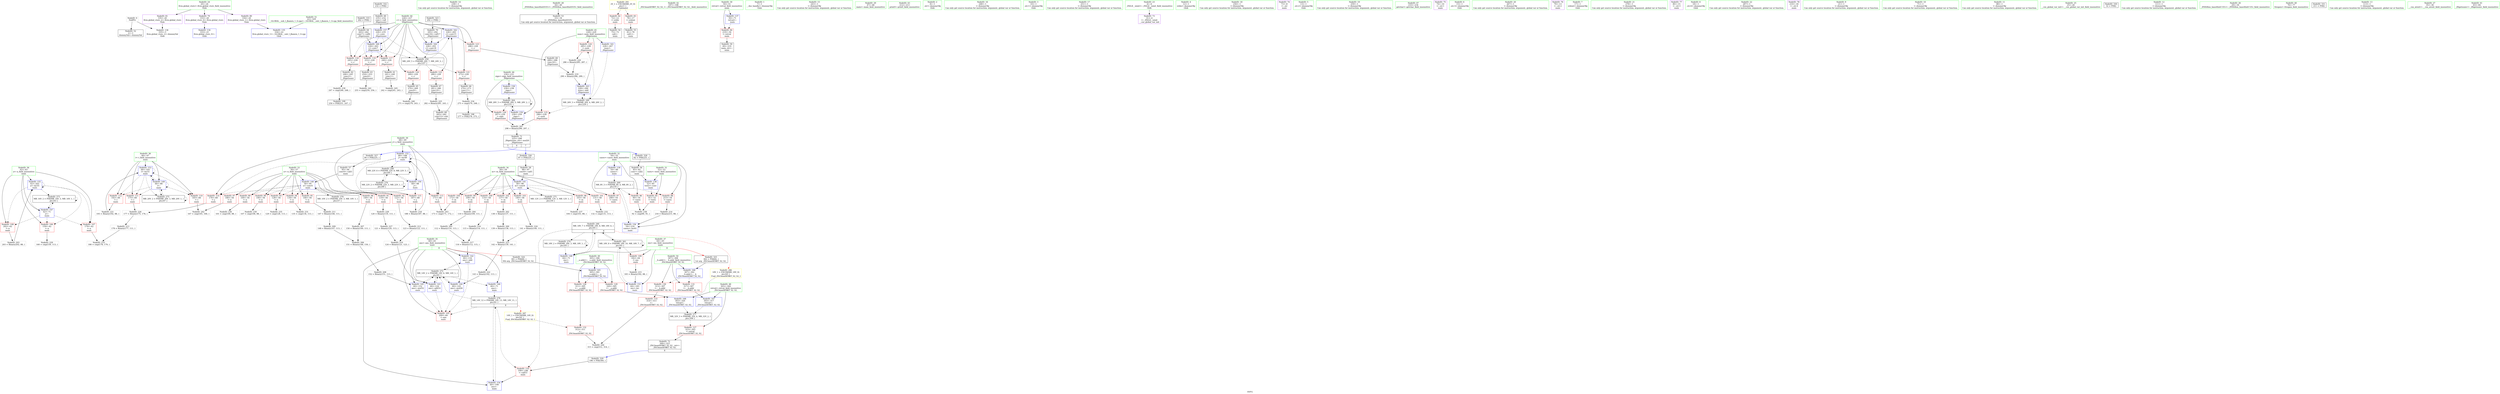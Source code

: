 digraph "SVFG" {
	label="SVFG";

	Node0x55d5ae80e6c0 [shape=record,color=grey,label="{NodeID: 0\nNullPtr}"];
	Node0x55d5ae80e6c0 -> Node0x55d5ae834500[style=solid];
	Node0x55d5ae80e6c0 -> Node0x55d5ae839a90[style=solid];
	Node0x55d5ae833a50 [shape=record,color=red,label="{NodeID: 97\n166\<--56\n\<--n\nmain\n}"];
	Node0x55d5ae833a50 -> Node0x55d5ae8429e0[style=solid];
	Node0x55d5ae8311e0 [shape=record,color=green,label="{NodeID: 14\n238\<--1\n\<--dummyObj\nCan only get source location for instruction, argument, global var or function.}"];
	Node0x55d5ae855f40 [shape=record,color=black,label="{NodeID: 277\nMR_32V_3 = PHI(MR_32V_4, MR_32V_2, )\npts\{304 \}\n}"];
	Node0x55d5ae855f40 -> Node0x55d5ae839310[style=dashed];
	Node0x55d5ae833590 [shape=record,color=red,label="{NodeID: 111\n175\<--66\n\<--i\nmain\n}"];
	Node0x55d5ae833590 -> Node0x55d5ae8411e0[style=solid];
	Node0x55d5ae831fe0 [shape=record,color=green,label="{NodeID: 28\n34\<--40\n_ZNSt8ios_base4InitD1Ev\<--_ZNSt8ios_base4InitD1Ev_field_insensitive\n}"];
	Node0x55d5ae831fe0 -> Node0x55d5ae834600[style=solid];
	Node0x55d5ae858eb0 [shape=record,color=yellow,style=double,label="{NodeID: 291\n2V_1 = ENCHI(MR_2V_0)\npts\{1 \}\nFun[main]}"];
	Node0x55d5ae858eb0 -> Node0x55d5ae835e50[style=dashed];
	Node0x55d5ae858eb0 -> Node0x55d5ae835f20[style=dashed];
	Node0x55d5ae83f6e0 [shape=record,color=grey,label="{NodeID: 208\n152 = Binary(151, 113, )\n}"];
	Node0x55d5ae83f6e0 -> Node0x55d5ae83a210[style=solid];
	Node0x55d5ae839170 [shape=record,color=red,label="{NodeID: 125\n296\<--228\n\<--num\n_Z6getnumv\n}"];
	Node0x55d5ae839170 -> Node0x55d5ae83ec60[style=solid];
	Node0x55d5ae832c00 [shape=record,color=green,label="{NodeID: 42\n197\<--198\n_ZSt3maxIiERKT_S2_S2_\<--_ZSt3maxIiERKT_S2_S2__field_insensitive\n}"];
	Node0x55d5ae840be0 [shape=record,color=grey,label="{NodeID: 222\n143 = Binary(142, 113, )\n}"];
	Node0x55d5ae840be0 -> Node0x55d5ae83a140[style=solid];
	Node0x55d5ae839d30 [shape=record,color=blue,label="{NodeID: 139\n54\<--88\ncases\<--\nmain\n}"];
	Node0x55d5ae839d30 -> Node0x55d5ae853740[style=dashed];
	Node0x55d5ae8348a0 [shape=record,color=black,label="{NodeID: 56\n85\<--82\nconv\<--call2\nmain\n}"];
	Node0x55d5ae8348a0 -> Node0x55d5ae839c60[style=solid];
	Node0x55d5ae8420e0 [shape=record,color=grey,label="{NodeID: 236\n101 = cmp(100, 88, )\n}"];
	Node0x55d5ae83a890 [shape=record,color=blue,label="{NodeID: 153\n66\<--193\ni\<--inc51\nmain\n}"];
	Node0x55d5ae83a890 -> Node0x55d5ae8334c0[style=dashed];
	Node0x55d5ae83a890 -> Node0x55d5ae833590[style=dashed];
	Node0x55d5ae83a890 -> Node0x55d5ae833660[style=dashed];
	Node0x55d5ae83a890 -> Node0x55d5ae83a550[style=dashed];
	Node0x55d5ae83a890 -> Node0x55d5ae83a890[style=dashed];
	Node0x55d5ae83a890 -> Node0x55d5ae855540[style=dashed];
	Node0x55d5ae835400 [shape=record,color=black,label="{NodeID: 70\n293\<--292\nconv18\<--call17\n_Z6getnumv\n}"];
	Node0x55d5ae835400 -> Node0x55d5ae83b180[style=solid];
	Node0x55d5ae869980 [shape=record,color=black,label="{NodeID: 333\n262 = PHI()\n}"];
	Node0x55d5ae869980 -> Node0x55d5ae834f20[style=solid];
	Node0x55d5ae84d440 [shape=record,color=black,label="{NodeID: 250\nMR_24V_5 = PHI(MR_24V_7, MR_24V_3, )\npts\{227 \}\n}"];
	Node0x55d5ae84d440 -> Node0x55d5ae838d60[style=dashed];
	Node0x55d5ae84d440 -> Node0x55d5ae838e30[style=dashed];
	Node0x55d5ae84d440 -> Node0x55d5ae838f00[style=dashed];
	Node0x55d5ae84d440 -> Node0x55d5ae83afe0[style=dashed];
	Node0x55d5ae83b3f0 [shape=record,color=blue,label="{NodeID: 167\n303\<--317\nretval\<--\n_ZSt3maxIiERKT_S2_S2_\n}"];
	Node0x55d5ae83b3f0 -> Node0x55d5ae855f40[style=dashed];
	Node0x55d5ae835ff0 [shape=record,color=red,label="{NodeID: 84\n219\<--50\n\<--retval\nmain\n}"];
	Node0x55d5ae835ff0 -> Node0x55d5ae834b10[style=solid];
	Node0x55d5ae80eae0 [shape=record,color=green,label="{NodeID: 1\n7\<--1\n__dso_handle\<--dummyObj\nGlob }"];
	Node0x55d5ae851e40 [shape=record,color=black,label="{NodeID: 264\nMR_28V_3 = PHI(MR_28V_5, MR_28V_2, )\npts\{231 \}\n}"];
	Node0x55d5ae851e40 -> Node0x55d5ae839240[style=dashed];
	Node0x55d5ae851e40 -> Node0x55d5ae83ad70[style=dashed];
	Node0x55d5ae851e40 -> Node0x55d5ae851e40[style=dashed];
	Node0x55d5ae833b20 [shape=record,color=red,label="{NodeID: 98\n103\<--58\n\<--m\nmain\n}"];
	Node0x55d5ae833b20 -> Node0x55d5ae842260[style=solid];
	Node0x55d5ae8312e0 [shape=record,color=green,label="{NodeID: 15\n243\<--1\n\<--dummyObj\nCan only get source location for instruction, argument, global var or function.}"];
	Node0x55d5ae856440 [shape=record,color=black,label="{NodeID: 278\nMR_14V_12 = PHI(MR_14V_13, MR_14V_11, )\npts\{61 \}\n|{|<s4>8}}"];
	Node0x55d5ae856440 -> Node0x55d5ae8340d0[style=dashed];
	Node0x55d5ae856440 -> Node0x55d5ae838a60[style=dashed];
	Node0x55d5ae856440 -> Node0x55d5ae83a960[style=dashed];
	Node0x55d5ae856440 -> Node0x55d5ae854640[style=dashed];
	Node0x55d5ae856440:s4 -> Node0x55d5ae858b00[style=dashed,color=red];
	Node0x55d5ae833660 [shape=record,color=red,label="{NodeID: 112\n192\<--66\n\<--i\nmain\n}"];
	Node0x55d5ae833660 -> Node0x55d5ae840a60[style=solid];
	Node0x55d5ae8320e0 [shape=record,color=green,label="{NodeID: 29\n47\<--48\nmain\<--main_field_insensitive\n}"];
	Node0x55d5ae83f860 [shape=record,color=grey,label="{NodeID: 209\n148 = Binary(147, 113, )\n}"];
	Node0x55d5ae83f860 -> Node0x55d5ae83f3e0[style=solid];
	Node0x55d5ae839240 [shape=record,color=red,label="{NodeID: 126\n297\<--230\n\<--sign\n_Z6getnumv\n}"];
	Node0x55d5ae839240 -> Node0x55d5ae83ec60[style=solid];
	Node0x55d5ae832d00 [shape=record,color=green,label="{NodeID: 43\n212\<--213\nprintf\<--printf_field_insensitive\n}"];
	Node0x55d5ae840d60 [shape=record,color=grey,label="{NodeID: 223\n142 = Binary(139, 141, )\n}"];
	Node0x55d5ae840d60 -> Node0x55d5ae840be0[style=solid];
	Node0x55d5ae839e00 [shape=record,color=blue,label="{NodeID: 140\n56\<--95\nn\<--conv4\nmain\n}"];
	Node0x55d5ae839e00 -> Node0x55d5ae836400[style=dashed];
	Node0x55d5ae839e00 -> Node0x55d5ae8364d0[style=dashed];
	Node0x55d5ae839e00 -> Node0x55d5ae8365a0[style=dashed];
	Node0x55d5ae839e00 -> Node0x55d5ae836670[style=dashed];
	Node0x55d5ae839e00 -> Node0x55d5ae836740[style=dashed];
	Node0x55d5ae839e00 -> Node0x55d5ae836810[style=dashed];
	Node0x55d5ae839e00 -> Node0x55d5ae8368e0[style=dashed];
	Node0x55d5ae839e00 -> Node0x55d5ae833980[style=dashed];
	Node0x55d5ae839e00 -> Node0x55d5ae833a50[style=dashed];
	Node0x55d5ae839e00 -> Node0x55d5ae853c40[style=dashed];
	Node0x55d5ae834970 [shape=record,color=black,label="{NodeID: 57\n95\<--94\nconv4\<--call3\nmain\n}"];
	Node0x55d5ae834970 -> Node0x55d5ae839e00[style=solid];
	Node0x55d5ae842260 [shape=record,color=grey,label="{NodeID: 237\n104 = cmp(103, 88, )\n}"];
	Node0x55d5ae83a960 [shape=record,color=blue,label="{NodeID: 154\n60\<--199\nans\<--\nmain\n}"];
	Node0x55d5ae83a960 -> Node0x55d5ae856440[style=dashed];
	Node0x55d5ae8354d0 [shape=record,color=black,label="{NodeID: 71\n225\<--298\n_Z6getnumv_ret\<--mul20\n_Z6getnumv\n|{<s0>5|<s1>6|<s2>7}}"];
	Node0x55d5ae8354d0:s0 -> Node0x55d5ae869490[style=solid,color=blue];
	Node0x55d5ae8354d0:s1 -> Node0x55d5ae869350[style=solid,color=blue];
	Node0x55d5ae8354d0:s2 -> Node0x55d5ae869120[style=solid,color=blue];
	Node0x55d5ae83b4c0 [shape=record,color=blue,label="{NodeID: 168\n303\<--320\nretval\<--\n_ZSt3maxIiERKT_S2_S2_\n}"];
	Node0x55d5ae83b4c0 -> Node0x55d5ae855f40[style=dashed];
	Node0x55d5ae8360c0 [shape=record,color=red,label="{NodeID: 85\n91\<--52\n\<--tests\nmain\n}"];
	Node0x55d5ae8360c0 -> Node0x55d5ae8423e0[style=solid];
	Node0x55d5ae81f110 [shape=record,color=green,label="{NodeID: 2\n8\<--1\n.str\<--dummyObj\nGlob }"];
	Node0x55d5ae833bf0 [shape=record,color=red,label="{NodeID: 99\n109\<--58\n\<--m\nmain\n}"];
	Node0x55d5ae833bf0 -> Node0x55d5ae83f0e0[style=solid];
	Node0x55d5ae8313e0 [shape=record,color=green,label="{NodeID: 16\n248\<--1\n\<--dummyObj\nCan only get source location for instruction, argument, global var or function.}"];
	Node0x55d5ae833730 [shape=record,color=red,label="{NodeID: 113\n171\<--68\n\<--j\nmain\n}"];
	Node0x55d5ae833730 -> Node0x55d5ae842b60[style=solid];
	Node0x55d5ae8321e0 [shape=record,color=green,label="{NodeID: 30\n50\<--51\nretval\<--retval_field_insensitive\nmain\n}"];
	Node0x55d5ae8321e0 -> Node0x55d5ae835ff0[style=solid];
	Node0x55d5ae8321e0 -> Node0x55d5ae839b90[style=solid];
	Node0x55d5ae83f9e0 [shape=record,color=grey,label="{NodeID: 210\n124 = Binary(121, 123, )\n}"];
	Node0x55d5ae83f9e0 -> Node0x55d5ae83a070[style=solid];
	Node0x55d5ae839310 [shape=record,color=red,label="{NodeID: 127\n323\<--303\n\<--retval\n_ZSt3maxIiERKT_S2_S2_\n}"];
	Node0x55d5ae839310 -> Node0x55d5ae8355a0[style=solid];
	Node0x55d5ae832e00 [shape=record,color=green,label="{NodeID: 44\n226\<--227\nc\<--c_field_insensitive\n_Z6getnumv\n}"];
	Node0x55d5ae832e00 -> Node0x55d5ae838af0[style=solid];
	Node0x55d5ae832e00 -> Node0x55d5ae838bc0[style=solid];
	Node0x55d5ae832e00 -> Node0x55d5ae838c90[style=solid];
	Node0x55d5ae832e00 -> Node0x55d5ae838d60[style=solid];
	Node0x55d5ae832e00 -> Node0x55d5ae838e30[style=solid];
	Node0x55d5ae832e00 -> Node0x55d5ae838f00[style=solid];
	Node0x55d5ae832e00 -> Node0x55d5ae838fd0[style=solid];
	Node0x55d5ae832e00 -> Node0x55d5ae83abd0[style=solid];
	Node0x55d5ae832e00 -> Node0x55d5ae83ae40[style=solid];
	Node0x55d5ae832e00 -> Node0x55d5ae83afe0[style=solid];
	Node0x55d5ae832e00 -> Node0x55d5ae83b180[style=solid];
	Node0x55d5ae840ee0 [shape=record,color=grey,label="{NodeID: 224\n141 = Binary(140, 111, )\n}"];
	Node0x55d5ae840ee0 -> Node0x55d5ae840d60[style=solid];
	Node0x55d5ae839ed0 [shape=record,color=blue,label="{NodeID: 141\n58\<--98\nm\<--conv6\nmain\n}"];
	Node0x55d5ae839ed0 -> Node0x55d5ae833b20[style=dashed];
	Node0x55d5ae839ed0 -> Node0x55d5ae833bf0[style=dashed];
	Node0x55d5ae839ed0 -> Node0x55d5ae833cc0[style=dashed];
	Node0x55d5ae839ed0 -> Node0x55d5ae833d90[style=dashed];
	Node0x55d5ae839ed0 -> Node0x55d5ae833e60[style=dashed];
	Node0x55d5ae839ed0 -> Node0x55d5ae833f30[style=dashed];
	Node0x55d5ae839ed0 -> Node0x55d5ae834000[style=dashed];
	Node0x55d5ae839ed0 -> Node0x55d5ae854140[style=dashed];
	Node0x55d5ae834a40 [shape=record,color=black,label="{NodeID: 58\n98\<--97\nconv6\<--call5\nmain\n}"];
	Node0x55d5ae834a40 -> Node0x55d5ae839ed0[style=solid];
	Node0x55d5ae8423e0 [shape=record,color=grey,label="{NodeID: 238\n92 = cmp(90, 91, )\n}"];
	Node0x55d5ae83aa30 [shape=record,color=blue,label="{NodeID: 155\n62\<--203\na\<--inc55\nmain\n}"];
	Node0x55d5ae83aa30 -> Node0x55d5ae833180[style=dashed];
	Node0x55d5ae83aa30 -> Node0x55d5ae833250[style=dashed];
	Node0x55d5ae83aa30 -> Node0x55d5ae833320[style=dashed];
	Node0x55d5ae83aa30 -> Node0x55d5ae83aa30[style=dashed];
	Node0x55d5ae83aa30 -> Node0x55d5ae854b40[style=dashed];
	Node0x55d5ae8355a0 [shape=record,color=black,label="{NodeID: 72\n300\<--323\n_ZSt3maxIiERKT_S2_S2__ret\<--\n_ZSt3maxIiERKT_S2_S2_\n|{<s0>8}}"];
	Node0x55d5ae8355a0:s0 -> Node0x55d5ae8695d0[style=solid,color=blue];
	Node0x55d5ae836190 [shape=record,color=red,label="{NodeID: 86\n90\<--54\n\<--cases\nmain\n}"];
	Node0x55d5ae836190 -> Node0x55d5ae8423e0[style=solid];
	Node0x55d5ae81f1a0 [shape=record,color=green,label="{NodeID: 3\n10\<--1\n.str.1\<--dummyObj\nGlob }"];
	Node0x55d5ae833cc0 [shape=record,color=red,label="{NodeID: 100\n114\<--58\n\<--m\nmain\n}"];
	Node0x55d5ae833cc0 -> Node0x55d5ae8402e0[style=solid];
	Node0x55d5ae8314e0 [shape=record,color=green,label="{NodeID: 17\n251\<--1\n\<--dummyObj\nCan only get source location for instruction, argument, global var or function.}"];
	Node0x55d5ae833800 [shape=record,color=red,label="{NodeID: 114\n176\<--68\n\<--j\nmain\n}"];
	Node0x55d5ae833800 -> Node0x55d5ae8411e0[style=solid];
	Node0x55d5ae8322b0 [shape=record,color=green,label="{NodeID: 31\n52\<--53\ntests\<--tests_field_insensitive\nmain\n}"];
	Node0x55d5ae8322b0 -> Node0x55d5ae8360c0[style=solid];
	Node0x55d5ae8322b0 -> Node0x55d5ae839c60[style=solid];
	Node0x55d5ae83fb60 [shape=record,color=grey,label="{NodeID: 211\n147 = Binary(146, 111, )\n}"];
	Node0x55d5ae83fb60 -> Node0x55d5ae83f860[style=solid];
	Node0x55d5ae8393e0 [shape=record,color=red,label="{NodeID: 128\n311\<--305\n\<--__a.addr\n_ZSt3maxIiERKT_S2_S2_\n}"];
	Node0x55d5ae8393e0 -> Node0x55d5ae839720[style=solid];
	Node0x55d5ae832ed0 [shape=record,color=green,label="{NodeID: 45\n228\<--229\nnum\<--num_field_insensitive\n_Z6getnumv\n}"];
	Node0x55d5ae832ed0 -> Node0x55d5ae8390a0[style=solid];
	Node0x55d5ae832ed0 -> Node0x55d5ae839170[style=solid];
	Node0x55d5ae832ed0 -> Node0x55d5ae83af10[style=solid];
	Node0x55d5ae832ed0 -> Node0x55d5ae83b0b0[style=solid];
	Node0x55d5ae841060 [shape=record,color=grey,label="{NodeID: 225\n282 = Binary(281, 243, )\n}"];
	Node0x55d5ae841060 -> Node0x55d5ae835260[style=solid];
	Node0x55d5ae839fa0 [shape=record,color=blue,label="{NodeID: 142\n60\<--116\nans\<--add\nmain\n}"];
	Node0x55d5ae839fa0 -> Node0x55d5ae8340d0[style=dashed];
	Node0x55d5ae839fa0 -> Node0x55d5ae854640[style=dashed];
	Node0x55d5ae834b10 [shape=record,color=black,label="{NodeID: 59\n49\<--219\nmain_ret\<--\nmain\n}"];
	Node0x55d5ae842560 [shape=record,color=grey,label="{NodeID: 239\n247 = cmp(246, 248, )\n}"];
	Node0x55d5ae842560 -> Node0x55d5ae837890[style=solid];
	Node0x55d5ae83ab00 [shape=record,color=blue,label="{NodeID: 156\n54\<--216\ncases\<--inc61\nmain\n}"];
	Node0x55d5ae83ab00 -> Node0x55d5ae853740[style=dashed];
	Node0x55d5ae835670 [shape=record,color=purple,label="{NodeID: 73\n31\<--4\n\<--_ZStL8__ioinit\n__cxx_global_var_init\n}"];
	Node0x55d5ae836260 [shape=record,color=red,label="{NodeID: 87\n208\<--54\n\<--cases\nmain\n}"];
	Node0x55d5ae81f230 [shape=record,color=green,label="{NodeID: 4\n12\<--1\nstdin\<--dummyObj\nGlob }"];
	Node0x55d5ae833d90 [shape=record,color=red,label="{NodeID: 101\n131\<--58\n\<--m\nmain\n}"];
	Node0x55d5ae833d90 -> Node0x55d5ae841ae0[style=solid];
	Node0x55d5ae8315e0 [shape=record,color=green,label="{NodeID: 18\n256\<--1\n\<--dummyObj\nCan only get source location for instruction, argument, global var or function.}"];
	Node0x55d5ae565b90 [shape=record,color=black,label="{NodeID: 198\n277 = PHI(278, 275, )\n}"];
	Node0x55d5ae8389d0 [shape=record,color=red,label="{NodeID: 115\n187\<--68\n\<--j\nmain\n}"];
	Node0x55d5ae8389d0 -> Node0x55d5ae8405e0[style=solid];
	Node0x55d5ae832380 [shape=record,color=green,label="{NodeID: 32\n54\<--55\ncases\<--cases_field_insensitive\nmain\n}"];
	Node0x55d5ae832380 -> Node0x55d5ae836190[style=solid];
	Node0x55d5ae832380 -> Node0x55d5ae836260[style=solid];
	Node0x55d5ae832380 -> Node0x55d5ae836330[style=solid];
	Node0x55d5ae832380 -> Node0x55d5ae839d30[style=solid];
	Node0x55d5ae832380 -> Node0x55d5ae83ab00[style=solid];
	Node0x55d5ae83fce0 [shape=record,color=grey,label="{NodeID: 212\n123 = Binary(122, 111, )\n}"];
	Node0x55d5ae83fce0 -> Node0x55d5ae83f9e0[style=solid];
	Node0x55d5ae8394b0 [shape=record,color=red,label="{NodeID: 129\n320\<--305\n\<--__a.addr\n_ZSt3maxIiERKT_S2_S2_\n}"];
	Node0x55d5ae8394b0 -> Node0x55d5ae83b4c0[style=solid];
	Node0x55d5ae832fa0 [shape=record,color=green,label="{NodeID: 46\n230\<--231\nsign\<--sign_field_insensitive\n_Z6getnumv\n}"];
	Node0x55d5ae832fa0 -> Node0x55d5ae839240[style=solid];
	Node0x55d5ae832fa0 -> Node0x55d5ae83aca0[style=solid];
	Node0x55d5ae832fa0 -> Node0x55d5ae83ad70[style=solid];
	Node0x55d5ae8411e0 [shape=record,color=grey,label="{NodeID: 226\n177 = Binary(175, 176, )\n}"];
	Node0x55d5ae8411e0 -> Node0x55d5ae83fe60[style=solid];
	Node0x55d5ae83a070 [shape=record,color=blue,label="{NodeID: 143\n60\<--124\nans\<--add14\nmain\n}"];
	Node0x55d5ae83a070 -> Node0x55d5ae8340d0[style=dashed];
	Node0x55d5ae83a070 -> Node0x55d5ae854640[style=dashed];
	Node0x55d5ae834be0 [shape=record,color=black,label="{NodeID: 60\n235\<--232\nconv\<--call\n_Z6getnumv\n}"];
	Node0x55d5ae834be0 -> Node0x55d5ae83abd0[style=solid];
	Node0x55d5ae8683c0 [shape=record,color=black,label="{NodeID: 323\n292 = PHI()\n}"];
	Node0x55d5ae8683c0 -> Node0x55d5ae835400[style=solid];
	Node0x55d5ae8426e0 [shape=record,color=grey,label="{NodeID: 240\n271 = cmp(270, 243, )\n}"];
	Node0x55d5ae83abd0 [shape=record,color=blue,label="{NodeID: 157\n226\<--235\nc\<--conv\n_Z6getnumv\n}"];
	Node0x55d5ae83abd0 -> Node0x55d5ae838af0[style=dashed];
	Node0x55d5ae83abd0 -> Node0x55d5ae838bc0[style=dashed];
	Node0x55d5ae83abd0 -> Node0x55d5ae838c90[style=dashed];
	Node0x55d5ae83abd0 -> Node0x55d5ae83ae40[style=dashed];
	Node0x55d5ae83abd0 -> Node0x55d5ae84d440[style=dashed];
	Node0x55d5ae835740 [shape=record,color=purple,label="{NodeID: 74\n73\<--8\n\<--.str\nmain\n}"];
	Node0x55d5ae836330 [shape=record,color=red,label="{NodeID: 88\n215\<--54\n\<--cases\nmain\n}"];
	Node0x55d5ae836330 -> Node0x55d5ae83ffe0[style=solid];
	Node0x55d5ae81f2c0 [shape=record,color=green,label="{NodeID: 5\n13\<--1\n.str.2\<--dummyObj\nGlob }"];
	Node0x55d5ae833e60 [shape=record,color=red,label="{NodeID: 102\n137\<--58\n\<--m\nmain\n}"];
	Node0x55d5ae833e60 -> Node0x55d5ae83ede0[style=solid];
	Node0x55d5ae8316e0 [shape=record,color=green,label="{NodeID: 19\n259\<--1\n\<--dummyObj\nCan only get source location for instruction, argument, global var or function.}"];
	Node0x55d5ae837890 [shape=record,color=black,label="{NodeID: 199\n250 = PHI(251, 247, )\n}"];
	Node0x55d5ae838a60 [shape=record,color=red,label="{NodeID: 116\n199\<--196\n\<--call53\nmain\n}"];
	Node0x55d5ae838a60 -> Node0x55d5ae83a960[style=solid];
	Node0x55d5ae832450 [shape=record,color=green,label="{NodeID: 33\n56\<--57\nn\<--n_field_insensitive\nmain\n}"];
	Node0x55d5ae832450 -> Node0x55d5ae836400[style=solid];
	Node0x55d5ae832450 -> Node0x55d5ae8364d0[style=solid];
	Node0x55d5ae832450 -> Node0x55d5ae8365a0[style=solid];
	Node0x55d5ae832450 -> Node0x55d5ae836670[style=solid];
	Node0x55d5ae832450 -> Node0x55d5ae836740[style=solid];
	Node0x55d5ae832450 -> Node0x55d5ae836810[style=solid];
	Node0x55d5ae832450 -> Node0x55d5ae8368e0[style=solid];
	Node0x55d5ae832450 -> Node0x55d5ae833980[style=solid];
	Node0x55d5ae832450 -> Node0x55d5ae833a50[style=solid];
	Node0x55d5ae832450 -> Node0x55d5ae839e00[style=solid];
	Node0x55d5ae83fe60 [shape=record,color=grey,label="{NodeID: 213\n178 = Binary(177, 111, )\n}"];
	Node0x55d5ae83fe60 -> Node0x55d5ae841c60[style=solid];
	Node0x55d5ae839580 [shape=record,color=red,label="{NodeID: 130\n313\<--307\n\<--__b.addr\n_ZSt3maxIiERKT_S2_S2_\n}"];
	Node0x55d5ae839580 -> Node0x55d5ae8397f0[style=solid];
	Node0x55d5ae833070 [shape=record,color=green,label="{NodeID: 47\n233\<--234\ngetchar\<--getchar_field_insensitive\n}"];
	Node0x55d5ae841360 [shape=record,color=grey,label="{NodeID: 227\n121 = Binary(120, 113, )\n}"];
	Node0x55d5ae841360 -> Node0x55d5ae83f9e0[style=solid];
	Node0x55d5ae83a140 [shape=record,color=blue,label="{NodeID: 144\n60\<--143\nans\<--mul26\nmain\n}"];
	Node0x55d5ae83a140 -> Node0x55d5ae8340d0[style=dashed];
	Node0x55d5ae83a140 -> Node0x55d5ae854640[style=dashed];
	Node0x55d5ae834cb0 [shape=record,color=black,label="{NodeID: 61\n241\<--240\nconv1\<--\n_Z6getnumv\n}"];
	Node0x55d5ae834cb0 -> Node0x55d5ae8379e0[style=solid];
	Node0x55d5ae868520 [shape=record,color=black,label="{NodeID: 324\n301 = PHI(60, )\n0th arg _ZSt3maxIiERKT_S2_S2_ }"];
	Node0x55d5ae868520 -> Node0x55d5ae83b250[style=solid];
	Node0x55d5ae842860 [shape=record,color=grey,label="{NodeID: 241\n255 = cmp(254, 256, )\n}"];
	Node0x55d5ae83aca0 [shape=record,color=blue,label="{NodeID: 158\n230\<--238\nsign\<--\n_Z6getnumv\n}"];
	Node0x55d5ae83aca0 -> Node0x55d5ae851e40[style=dashed];
	Node0x55d5ae835810 [shape=record,color=purple,label="{NodeID: 75\n74\<--10\n\<--.str.1\nmain\n}"];
	Node0x55d5ae836400 [shape=record,color=red,label="{NodeID: 89\n100\<--56\n\<--n\nmain\n}"];
	Node0x55d5ae836400 -> Node0x55d5ae8420e0[style=solid];
	Node0x55d5ae81f6f0 [shape=record,color=green,label="{NodeID: 6\n15\<--1\n.str.3\<--dummyObj\nGlob }"];
	Node0x55d5ae853740 [shape=record,color=black,label="{NodeID: 269\nMR_8V_3 = PHI(MR_8V_4, MR_8V_2, )\npts\{55 \}\n}"];
	Node0x55d5ae853740 -> Node0x55d5ae836190[style=dashed];
	Node0x55d5ae853740 -> Node0x55d5ae836260[style=dashed];
	Node0x55d5ae853740 -> Node0x55d5ae836330[style=dashed];
	Node0x55d5ae853740 -> Node0x55d5ae83ab00[style=dashed];
	Node0x55d5ae833f30 [shape=record,color=red,label="{NodeID: 103\n140\<--58\n\<--m\nmain\n}"];
	Node0x55d5ae833f30 -> Node0x55d5ae840ee0[style=solid];
	Node0x55d5ae8317e0 [shape=record,color=green,label="{NodeID: 20\n267\<--1\n\<--dummyObj\nCan only get source location for instruction, argument, global var or function.}"];
	Node0x55d5ae83eae0 [shape=record,color=grey,label="{NodeID: 200\n139 = Binary(138, 113, )\n}"];
	Node0x55d5ae83eae0 -> Node0x55d5ae840d60[style=solid];
	Node0x55d5ae838af0 [shape=record,color=red,label="{NodeID: 117\n240\<--226\n\<--c\n_Z6getnumv\n}"];
	Node0x55d5ae838af0 -> Node0x55d5ae834cb0[style=solid];
	Node0x55d5ae832520 [shape=record,color=green,label="{NodeID: 34\n58\<--59\nm\<--m_field_insensitive\nmain\n}"];
	Node0x55d5ae832520 -> Node0x55d5ae833b20[style=solid];
	Node0x55d5ae832520 -> Node0x55d5ae833bf0[style=solid];
	Node0x55d5ae832520 -> Node0x55d5ae833cc0[style=solid];
	Node0x55d5ae832520 -> Node0x55d5ae833d90[style=solid];
	Node0x55d5ae832520 -> Node0x55d5ae833e60[style=solid];
	Node0x55d5ae832520 -> Node0x55d5ae833f30[style=solid];
	Node0x55d5ae832520 -> Node0x55d5ae834000[style=solid];
	Node0x55d5ae832520 -> Node0x55d5ae839ed0[style=solid];
	Node0x55d5ae83ffe0 [shape=record,color=grey,label="{NodeID: 214\n216 = Binary(215, 88, )\n}"];
	Node0x55d5ae83ffe0 -> Node0x55d5ae83ab00[style=solid];
	Node0x55d5ae839650 [shape=record,color=red,label="{NodeID: 131\n317\<--307\n\<--__b.addr\n_ZSt3maxIiERKT_S2_S2_\n}"];
	Node0x55d5ae839650 -> Node0x55d5ae83b3f0[style=solid];
	Node0x55d5ae834190 [shape=record,color=green,label="{NodeID: 48\n303\<--304\nretval\<--retval_field_insensitive\n_ZSt3maxIiERKT_S2_S2_\n}"];
	Node0x55d5ae834190 -> Node0x55d5ae839310[style=solid];
	Node0x55d5ae834190 -> Node0x55d5ae83b3f0[style=solid];
	Node0x55d5ae834190 -> Node0x55d5ae83b4c0[style=solid];
	Node0x55d5ae8414e0 [shape=record,color=grey,label="{NodeID: 228\n120 = Binary(119, 111, )\n}"];
	Node0x55d5ae8414e0 -> Node0x55d5ae841360[style=solid];
	Node0x55d5ae83a210 [shape=record,color=blue,label="{NodeID: 145\n60\<--152\nans\<--mul32\nmain\n}"];
	Node0x55d5ae83a210 -> Node0x55d5ae8340d0[style=dashed];
	Node0x55d5ae83a210 -> Node0x55d5ae854640[style=dashed];
	Node0x55d5ae834d80 [shape=record,color=black,label="{NodeID: 62\n246\<--245\nconv2\<--\n_Z6getnumv\n}"];
	Node0x55d5ae834d80 -> Node0x55d5ae842560[style=solid];
	Node0x55d5ae8686b0 [shape=record,color=black,label="{NodeID: 325\n302 = PHI(64, )\n1st arg _ZSt3maxIiERKT_S2_S2_ }"];
	Node0x55d5ae8686b0 -> Node0x55d5ae83b320[style=solid];
	Node0x55d5ae8429e0 [shape=record,color=grey,label="{NodeID: 242\n167 = cmp(165, 166, )\n}"];
	Node0x55d5ae83ad70 [shape=record,color=blue,label="{NodeID: 159\n230\<--259\nsign\<--\n_Z6getnumv\n}"];
	Node0x55d5ae83ad70 -> Node0x55d5ae851e40[style=dashed];
	Node0x55d5ae8358e0 [shape=record,color=purple,label="{NodeID: 76\n79\<--13\n\<--.str.2\nmain\n}"];
	Node0x55d5ae8364d0 [shape=record,color=red,label="{NodeID: 90\n106\<--56\n\<--n\nmain\n}"];
	Node0x55d5ae8364d0 -> Node0x55d5ae8417e0[style=solid];
	Node0x55d5ae81f780 [shape=record,color=green,label="{NodeID: 7\n17\<--1\nstdout\<--dummyObj\nGlob }"];
	Node0x55d5ae853c40 [shape=record,color=black,label="{NodeID: 270\nMR_10V_2 = PHI(MR_10V_3, MR_10V_1, )\npts\{57 \}\n}"];
	Node0x55d5ae853c40 -> Node0x55d5ae839e00[style=dashed];
	Node0x55d5ae834000 [shape=record,color=red,label="{NodeID: 104\n172\<--58\n\<--m\nmain\n}"];
	Node0x55d5ae834000 -> Node0x55d5ae842b60[style=solid];
	Node0x55d5ae8318e0 [shape=record,color=green,label="{NodeID: 21\n278\<--1\n\<--dummyObj\nCan only get source location for instruction, argument, global var or function.}"];
	Node0x55d5ae83ec60 [shape=record,color=grey,label="{NodeID: 201\n298 = Binary(296, 297, )\n}"];
	Node0x55d5ae83ec60 -> Node0x55d5ae8354d0[style=solid];
	Node0x55d5ae838bc0 [shape=record,color=red,label="{NodeID: 118\n245\<--226\n\<--c\n_Z6getnumv\n}"];
	Node0x55d5ae838bc0 -> Node0x55d5ae834d80[style=solid];
	Node0x55d5ae8325f0 [shape=record,color=green,label="{NodeID: 35\n60\<--61\nans\<--ans_field_insensitive\nmain\n|{|<s7>8}}"];
	Node0x55d5ae8325f0 -> Node0x55d5ae8340d0[style=solid];
	Node0x55d5ae8325f0 -> Node0x55d5ae839fa0[style=solid];
	Node0x55d5ae8325f0 -> Node0x55d5ae83a070[style=solid];
	Node0x55d5ae8325f0 -> Node0x55d5ae83a140[style=solid];
	Node0x55d5ae8325f0 -> Node0x55d5ae83a210[style=solid];
	Node0x55d5ae8325f0 -> Node0x55d5ae83a2e0[style=solid];
	Node0x55d5ae8325f0 -> Node0x55d5ae83a960[style=solid];
	Node0x55d5ae8325f0:s7 -> Node0x55d5ae868520[style=solid,color=red];
	Node0x55d5ae840160 [shape=record,color=grey,label="{NodeID: 215\n183 = Binary(182, 88, )\n}"];
	Node0x55d5ae840160 -> Node0x55d5ae83a6f0[style=solid];
	Node0x55d5ae839720 [shape=record,color=red,label="{NodeID: 132\n312\<--311\n\<--\n_ZSt3maxIiERKT_S2_S2_\n}"];
	Node0x55d5ae839720 -> Node0x55d5ae842ce0[style=solid];
	Node0x55d5ae834260 [shape=record,color=green,label="{NodeID: 49\n305\<--306\n__a.addr\<--__a.addr_field_insensitive\n_ZSt3maxIiERKT_S2_S2_\n}"];
	Node0x55d5ae834260 -> Node0x55d5ae8393e0[style=solid];
	Node0x55d5ae834260 -> Node0x55d5ae8394b0[style=solid];
	Node0x55d5ae834260 -> Node0x55d5ae83b250[style=solid];
	Node0x55d5ae841660 [shape=record,color=grey,label="{NodeID: 229\n160 = cmp(159, 113, )\n}"];
	Node0x55d5ae83a2e0 [shape=record,color=blue,label="{NodeID: 146\n60\<--71\nans\<--\nmain\n}"];
	Node0x55d5ae83a2e0 -> Node0x55d5ae856440[style=dashed];
	Node0x55d5ae834e50 [shape=record,color=black,label="{NodeID: 63\n254\<--253\nconv4\<--\n_Z6getnumv\n}"];
	Node0x55d5ae834e50 -> Node0x55d5ae842860[style=solid];
	Node0x55d5ae869120 [shape=record,color=black,label="{NodeID: 326\n97 = PHI(225, )\n}"];
	Node0x55d5ae869120 -> Node0x55d5ae834a40[style=solid];
	Node0x55d5ae842b60 [shape=record,color=grey,label="{NodeID: 243\n173 = cmp(171, 172, )\n}"];
	Node0x55d5ae83ae40 [shape=record,color=blue,label="{NodeID: 160\n226\<--263\nc\<--conv7\n_Z6getnumv\n}"];
	Node0x55d5ae83ae40 -> Node0x55d5ae838af0[style=dashed];
	Node0x55d5ae83ae40 -> Node0x55d5ae838bc0[style=dashed];
	Node0x55d5ae83ae40 -> Node0x55d5ae838c90[style=dashed];
	Node0x55d5ae83ae40 -> Node0x55d5ae83ae40[style=dashed];
	Node0x55d5ae83ae40 -> Node0x55d5ae84d440[style=dashed];
	Node0x55d5ae8359b0 [shape=record,color=purple,label="{NodeID: 77\n80\<--15\n\<--.str.3\nmain\n}"];
	Node0x55d5ae8365a0 [shape=record,color=red,label="{NodeID: 91\n119\<--56\n\<--n\nmain\n}"];
	Node0x55d5ae8365a0 -> Node0x55d5ae8414e0[style=solid];
	Node0x55d5ae81f810 [shape=record,color=green,label="{NodeID: 8\n18\<--1\n.str.4\<--dummyObj\nGlob }"];
	Node0x55d5ae854140 [shape=record,color=black,label="{NodeID: 271\nMR_12V_2 = PHI(MR_12V_3, MR_12V_1, )\npts\{59 \}\n}"];
	Node0x55d5ae854140 -> Node0x55d5ae839ed0[style=dashed];
	Node0x55d5ae8340d0 [shape=record,color=red,label="{NodeID: 105\n209\<--60\n\<--ans\nmain\n}"];
	Node0x55d5ae8319e0 [shape=record,color=green,label="{NodeID: 22\n287\<--1\n\<--dummyObj\nCan only get source location for instruction, argument, global var or function.}"];
	Node0x55d5ae83ede0 [shape=record,color=grey,label="{NodeID: 202\n138 = Binary(137, 111, )\n}"];
	Node0x55d5ae83ede0 -> Node0x55d5ae83eae0[style=solid];
	Node0x55d5ae838c90 [shape=record,color=red,label="{NodeID: 119\n253\<--226\n\<--c\n_Z6getnumv\n}"];
	Node0x55d5ae838c90 -> Node0x55d5ae834e50[style=solid];
	Node0x55d5ae8326c0 [shape=record,color=green,label="{NodeID: 36\n62\<--63\na\<--a_field_insensitive\nmain\n}"];
	Node0x55d5ae8326c0 -> Node0x55d5ae833180[style=solid];
	Node0x55d5ae8326c0 -> Node0x55d5ae833250[style=solid];
	Node0x55d5ae8326c0 -> Node0x55d5ae833320[style=solid];
	Node0x55d5ae8326c0 -> Node0x55d5ae83a3b0[style=solid];
	Node0x55d5ae8326c0 -> Node0x55d5ae83aa30[style=solid];
	Node0x55d5ae8402e0 [shape=record,color=grey,label="{NodeID: 216\n115 = Binary(114, 111, )\n}"];
	Node0x55d5ae8402e0 -> Node0x55d5ae840460[style=solid];
	Node0x55d5ae8397f0 [shape=record,color=red,label="{NodeID: 133\n314\<--313\n\<--\n_ZSt3maxIiERKT_S2_S2_\n}"];
	Node0x55d5ae8397f0 -> Node0x55d5ae842ce0[style=solid];
	Node0x55d5ae834330 [shape=record,color=green,label="{NodeID: 50\n307\<--308\n__b.addr\<--__b.addr_field_insensitive\n_ZSt3maxIiERKT_S2_S2_\n}"];
	Node0x55d5ae834330 -> Node0x55d5ae839580[style=solid];
	Node0x55d5ae834330 -> Node0x55d5ae839650[style=solid];
	Node0x55d5ae834330 -> Node0x55d5ae83b320[style=solid];
	Node0x55d5ae8417e0 [shape=record,color=grey,label="{NodeID: 230\n107 = cmp(106, 88, )\n}"];
	Node0x55d5ae83a3b0 [shape=record,color=blue,label="{NodeID: 147\n62\<--71\na\<--\nmain\n}"];
	Node0x55d5ae83a3b0 -> Node0x55d5ae833180[style=dashed];
	Node0x55d5ae83a3b0 -> Node0x55d5ae833250[style=dashed];
	Node0x55d5ae83a3b0 -> Node0x55d5ae833320[style=dashed];
	Node0x55d5ae83a3b0 -> Node0x55d5ae83aa30[style=dashed];
	Node0x55d5ae83a3b0 -> Node0x55d5ae854b40[style=dashed];
	Node0x55d5ae834f20 [shape=record,color=black,label="{NodeID: 64\n263\<--262\nconv7\<--call6\n_Z6getnumv\n}"];
	Node0x55d5ae834f20 -> Node0x55d5ae83ae40[style=solid];
	Node0x55d5ae869350 [shape=record,color=black,label="{NodeID: 327\n94 = PHI(225, )\n}"];
	Node0x55d5ae869350 -> Node0x55d5ae834970[style=solid];
	Node0x55d5ae842ce0 [shape=record,color=grey,label="{NodeID: 244\n315 = cmp(312, 314, )\n}"];
	Node0x55d5ae83af10 [shape=record,color=blue,label="{NodeID: 161\n228\<--267\nnum\<--\n_Z6getnumv\n}"];
	Node0x55d5ae83af10 -> Node0x55d5ae84cf40[style=dashed];
	Node0x55d5ae835a80 [shape=record,color=purple,label="{NodeID: 78\n210\<--18\n\<--.str.4\nmain\n}"];
	Node0x55d5ae836670 [shape=record,color=red,label="{NodeID: 92\n122\<--56\n\<--n\nmain\n}"];
	Node0x55d5ae836670 -> Node0x55d5ae83fce0[style=solid];
	Node0x55d5ae81f8a0 [shape=record,color=green,label="{NodeID: 9\n21\<--1\n\<--dummyObj\nCan only get source location for instruction, argument, global var or function.}"];
	Node0x55d5ae854640 [shape=record,color=black,label="{NodeID: 272\nMR_14V_2 = PHI(MR_14V_6, MR_14V_1, )\npts\{61 \}\n}"];
	Node0x55d5ae854640 -> Node0x55d5ae839fa0[style=dashed];
	Node0x55d5ae854640 -> Node0x55d5ae83a070[style=dashed];
	Node0x55d5ae854640 -> Node0x55d5ae83a140[style=dashed];
	Node0x55d5ae854640 -> Node0x55d5ae83a210[style=dashed];
	Node0x55d5ae854640 -> Node0x55d5ae83a2e0[style=dashed];
	Node0x55d5ae833180 [shape=record,color=red,label="{NodeID: 106\n159\<--62\n\<--a\nmain\n}"];
	Node0x55d5ae833180 -> Node0x55d5ae841660[style=solid];
	Node0x55d5ae831ae0 [shape=record,color=green,label="{NodeID: 23\n4\<--6\n_ZStL8__ioinit\<--_ZStL8__ioinit_field_insensitive\nGlob }"];
	Node0x55d5ae831ae0 -> Node0x55d5ae835670[style=solid];
	Node0x55d5ae858a20 [shape=record,color=yellow,style=double,label="{NodeID: 286\n18V_1 = ENCHI(MR_18V_0)\npts\{65 \}\nFun[_ZSt3maxIiERKT_S2_S2_]}"];
	Node0x55d5ae858a20 -> Node0x55d5ae8397f0[style=dashed];
	Node0x55d5ae83ef60 [shape=record,color=grey,label="{NodeID: 203\n203 = Binary(202, 88, )\n}"];
	Node0x55d5ae83ef60 -> Node0x55d5ae83aa30[style=solid];
	Node0x55d5ae838d60 [shape=record,color=red,label="{NodeID: 120\n269\<--226\n\<--c\n_Z6getnumv\n}"];
	Node0x55d5ae838d60 -> Node0x55d5ae834ff0[style=solid];
	Node0x55d5ae832790 [shape=record,color=green,label="{NodeID: 37\n64\<--65\nmx\<--mx_field_insensitive\nmain\n|{|<s3>8}}"];
	Node0x55d5ae832790 -> Node0x55d5ae8333f0[style=solid];
	Node0x55d5ae832790 -> Node0x55d5ae83a480[style=solid];
	Node0x55d5ae832790 -> Node0x55d5ae83a6f0[style=solid];
	Node0x55d5ae832790:s3 -> Node0x55d5ae8686b0[style=solid,color=red];
	Node0x55d5ae840460 [shape=record,color=grey,label="{NodeID: 217\n116 = Binary(112, 115, )\n}"];
	Node0x55d5ae840460 -> Node0x55d5ae839fa0[style=solid];
	Node0x55d5ae8398c0 [shape=record,color=blue,label="{NodeID: 134\n333\<--21\nllvm.global_ctors_0\<--\nGlob }"];
	Node0x55d5ae834400 [shape=record,color=green,label="{NodeID: 51\n22\<--329\n_GLOBAL__sub_I_Jhamra_1_0.cpp\<--_GLOBAL__sub_I_Jhamra_1_0.cpp_field_insensitive\n}"];
	Node0x55d5ae834400 -> Node0x55d5ae839990[style=solid];
	Node0x55d5ae841960 [shape=record,color=grey,label="{NodeID: 231\n135 = cmp(134, 113, )\n}"];
	Node0x55d5ae83a480 [shape=record,color=blue,label="{NodeID: 148\n64\<--71\nmx\<--\nmain\n}"];
	Node0x55d5ae83a480 -> Node0x55d5ae84c040[style=dashed];
	Node0x55d5ae834ff0 [shape=record,color=black,label="{NodeID: 65\n270\<--269\nconv9\<--\n_Z6getnumv\n}"];
	Node0x55d5ae834ff0 -> Node0x55d5ae8426e0[style=solid];
	Node0x55d5ae869490 [shape=record,color=black,label="{NodeID: 328\n82 = PHI(225, )\n}"];
	Node0x55d5ae869490 -> Node0x55d5ae8348a0[style=solid];
	Node0x55d5ae8379e0 [shape=record,color=grey,label="{NodeID: 245\n242 = cmp(241, 243, )\n}"];
	Node0x55d5ae83afe0 [shape=record,color=blue,label="{NodeID: 162\n226\<--283\nc\<--conv15\n_Z6getnumv\n}"];
	Node0x55d5ae83afe0 -> Node0x55d5ae838fd0[style=dashed];
	Node0x55d5ae83afe0 -> Node0x55d5ae83b180[style=dashed];
	Node0x55d5ae835b50 [shape=record,color=purple,label="{NodeID: 79\n333\<--20\nllvm.global_ctors_0\<--llvm.global_ctors\nGlob }"];
	Node0x55d5ae835b50 -> Node0x55d5ae8398c0[style=solid];
	Node0x55d5ae836740 [shape=record,color=red,label="{NodeID: 93\n128\<--56\n\<--n\nmain\n}"];
	Node0x55d5ae836740 -> Node0x55d5ae841f60[style=solid];
	Node0x55d5ae81f930 [shape=record,color=green,label="{NodeID: 10\n71\<--1\n\<--dummyObj\nCan only get source location for instruction, argument, global var or function.}"];
	Node0x55d5ae854b40 [shape=record,color=black,label="{NodeID: 273\nMR_16V_2 = PHI(MR_16V_3, MR_16V_1, )\npts\{63 \}\n}"];
	Node0x55d5ae854b40 -> Node0x55d5ae83a3b0[style=dashed];
	Node0x55d5ae854b40 -> Node0x55d5ae854b40[style=dashed];
	Node0x55d5ae833250 [shape=record,color=red,label="{NodeID: 107\n179\<--62\n\<--a\nmain\n}"];
	Node0x55d5ae833250 -> Node0x55d5ae841c60[style=solid];
	Node0x55d5ae831be0 [shape=record,color=green,label="{NodeID: 24\n20\<--24\nllvm.global_ctors\<--llvm.global_ctors_field_insensitive\nGlob }"];
	Node0x55d5ae831be0 -> Node0x55d5ae835b50[style=solid];
	Node0x55d5ae831be0 -> Node0x55d5ae835c50[style=solid];
	Node0x55d5ae831be0 -> Node0x55d5ae835d50[style=solid];
	Node0x55d5ae858b00 [shape=record,color=yellow,style=double,label="{NodeID: 287\n14V_1 = ENCHI(MR_14V_0)\npts\{61 \}\nFun[_ZSt3maxIiERKT_S2_S2_]}"];
	Node0x55d5ae858b00 -> Node0x55d5ae839720[style=dashed];
	Node0x55d5ae83f0e0 [shape=record,color=grey,label="{NodeID: 204\n110 = Binary(109, 111, )\n}"];
	Node0x55d5ae83f0e0 -> Node0x55d5ae83f260[style=solid];
	Node0x55d5ae838e30 [shape=record,color=red,label="{NodeID: 121\n273\<--226\n\<--c\n_Z6getnumv\n}"];
	Node0x55d5ae838e30 -> Node0x55d5ae8350c0[style=solid];
	Node0x55d5ae832860 [shape=record,color=green,label="{NodeID: 38\n66\<--67\ni\<--i_field_insensitive\nmain\n}"];
	Node0x55d5ae832860 -> Node0x55d5ae8334c0[style=solid];
	Node0x55d5ae832860 -> Node0x55d5ae833590[style=solid];
	Node0x55d5ae832860 -> Node0x55d5ae833660[style=solid];
	Node0x55d5ae832860 -> Node0x55d5ae83a550[style=solid];
	Node0x55d5ae832860 -> Node0x55d5ae83a890[style=solid];
	Node0x55d5ae8405e0 [shape=record,color=grey,label="{NodeID: 218\n188 = Binary(187, 88, )\n}"];
	Node0x55d5ae8405e0 -> Node0x55d5ae83a7c0[style=solid];
	Node0x55d5ae839990 [shape=record,color=blue,label="{NodeID: 135\n334\<--22\nllvm.global_ctors_1\<--_GLOBAL__sub_I_Jhamra_1_0.cpp\nGlob }"];
	Node0x55d5ae834500 [shape=record,color=black,label="{NodeID: 52\n2\<--3\ndummyVal\<--dummyVal\n}"];
	Node0x55d5ae841ae0 [shape=record,color=grey,label="{NodeID: 232\n132 = cmp(131, 113, )\n}"];
	Node0x55d5ae83a550 [shape=record,color=blue,label="{NodeID: 149\n66\<--88\ni\<--\nmain\n}"];
	Node0x55d5ae83a550 -> Node0x55d5ae8334c0[style=dashed];
	Node0x55d5ae83a550 -> Node0x55d5ae833590[style=dashed];
	Node0x55d5ae83a550 -> Node0x55d5ae833660[style=dashed];
	Node0x55d5ae83a550 -> Node0x55d5ae83a550[style=dashed];
	Node0x55d5ae83a550 -> Node0x55d5ae83a890[style=dashed];
	Node0x55d5ae83a550 -> Node0x55d5ae855540[style=dashed];
	Node0x55d5ae8350c0 [shape=record,color=black,label="{NodeID: 66\n274\<--273\nconv11\<--\n_Z6getnumv\n}"];
	Node0x55d5ae8350c0 -> Node0x55d5ae841de0[style=solid];
	Node0x55d5ae8695d0 [shape=record,color=black,label="{NodeID: 329\n196 = PHI(300, )\n}"];
	Node0x55d5ae8695d0 -> Node0x55d5ae838a60[style=solid];
	Node0x55d5ae84c040 [shape=record,color=black,label="{NodeID: 246\nMR_18V_7 = PHI(MR_18V_8, MR_18V_6, )\npts\{65 \}\n|{|<s4>8}}"];
	Node0x55d5ae84c040 -> Node0x55d5ae838a60[style=dashed];
	Node0x55d5ae84c040 -> Node0x55d5ae83a480[style=dashed];
	Node0x55d5ae84c040 -> Node0x55d5ae850b40[style=dashed];
	Node0x55d5ae84c040 -> Node0x55d5ae855040[style=dashed];
	Node0x55d5ae84c040:s4 -> Node0x55d5ae858a20[style=dashed,color=red];
	Node0x55d5ae83b0b0 [shape=record,color=blue,label="{NodeID: 163\n228\<--290\nnum\<--add\n_Z6getnumv\n}"];
	Node0x55d5ae83b0b0 -> Node0x55d5ae84cf40[style=dashed];
	Node0x55d5ae835c50 [shape=record,color=purple,label="{NodeID: 80\n334\<--20\nllvm.global_ctors_1\<--llvm.global_ctors\nGlob }"];
	Node0x55d5ae835c50 -> Node0x55d5ae839990[style=solid];
	Node0x55d5ae836810 [shape=record,color=red,label="{NodeID: 94\n134\<--56\n\<--n\nmain\n}"];
	Node0x55d5ae836810 -> Node0x55d5ae841960[style=solid];
	Node0x55d5ae81fa00 [shape=record,color=green,label="{NodeID: 11\n88\<--1\n\<--dummyObj\nCan only get source location for instruction, argument, global var or function.}"];
	Node0x55d5ae855040 [shape=record,color=black,label="{NodeID: 274\nMR_18V_2 = PHI(MR_18V_3, MR_18V_1, )\npts\{65 \}\n}"];
	Node0x55d5ae855040 -> Node0x55d5ae83a480[style=dashed];
	Node0x55d5ae855040 -> Node0x55d5ae855040[style=dashed];
	Node0x55d5ae833320 [shape=record,color=red,label="{NodeID: 108\n202\<--62\n\<--a\nmain\n}"];
	Node0x55d5ae833320 -> Node0x55d5ae83ef60[style=solid];
	Node0x55d5ae831ce0 [shape=record,color=green,label="{NodeID: 25\n25\<--26\n__cxx_global_var_init\<--__cxx_global_var_init_field_insensitive\n}"];
	Node0x55d5ae83f260 [shape=record,color=grey,label="{NodeID: 205\n112 = Binary(110, 113, )\n}"];
	Node0x55d5ae83f260 -> Node0x55d5ae840460[style=solid];
	Node0x55d5ae838f00 [shape=record,color=red,label="{NodeID: 122\n280\<--226\n\<--c\n_Z6getnumv\n}"];
	Node0x55d5ae838f00 -> Node0x55d5ae835190[style=solid];
	Node0x55d5ae832930 [shape=record,color=green,label="{NodeID: 39\n68\<--69\nj\<--j_field_insensitive\nmain\n}"];
	Node0x55d5ae832930 -> Node0x55d5ae833730[style=solid];
	Node0x55d5ae832930 -> Node0x55d5ae833800[style=solid];
	Node0x55d5ae832930 -> Node0x55d5ae8389d0[style=solid];
	Node0x55d5ae832930 -> Node0x55d5ae83a620[style=solid];
	Node0x55d5ae832930 -> Node0x55d5ae83a7c0[style=solid];
	Node0x55d5ae840760 [shape=record,color=grey,label="{NodeID: 219\n290 = Binary(286, 289, )\n}"];
	Node0x55d5ae840760 -> Node0x55d5ae83b0b0[style=solid];
	Node0x55d5ae839a90 [shape=record,color=blue, style = dotted,label="{NodeID: 136\n335\<--3\nllvm.global_ctors_2\<--dummyVal\nGlob }"];
	Node0x55d5ae834600 [shape=record,color=black,label="{NodeID: 53\n33\<--34\n\<--_ZNSt8ios_base4InitD1Ev\nCan only get source location for instruction, argument, global var or function.}"];
	Node0x55d5ae841c60 [shape=record,color=grey,label="{NodeID: 233\n180 = cmp(178, 179, )\n}"];
	Node0x55d5ae83a620 [shape=record,color=blue,label="{NodeID: 150\n68\<--88\nj\<--\nmain\n}"];
	Node0x55d5ae83a620 -> Node0x55d5ae833730[style=dashed];
	Node0x55d5ae83a620 -> Node0x55d5ae833800[style=dashed];
	Node0x55d5ae83a620 -> Node0x55d5ae8389d0[style=dashed];
	Node0x55d5ae83a620 -> Node0x55d5ae83a7c0[style=dashed];
	Node0x55d5ae83a620 -> Node0x55d5ae84ca40[style=dashed];
	Node0x55d5ae835190 [shape=record,color=black,label="{NodeID: 67\n281\<--280\nconv14\<--\n_Z6getnumv\n}"];
	Node0x55d5ae835190 -> Node0x55d5ae841060[style=solid];
	Node0x55d5ae869710 [shape=record,color=black,label="{NodeID: 330\n32 = PHI()\n}"];
	Node0x55d5ae83b180 [shape=record,color=blue,label="{NodeID: 164\n226\<--293\nc\<--conv18\n_Z6getnumv\n}"];
	Node0x55d5ae83b180 -> Node0x55d5ae84d440[style=dashed];
	Node0x55d5ae835d50 [shape=record,color=purple,label="{NodeID: 81\n335\<--20\nllvm.global_ctors_2\<--llvm.global_ctors\nGlob }"];
	Node0x55d5ae835d50 -> Node0x55d5ae839a90[style=solid];
	Node0x55d5ae850b40 [shape=record,color=black,label="{NodeID: 261\nMR_18V_8 = PHI(MR_18V_10, MR_18V_7, )\npts\{65 \}\n}"];
	Node0x55d5ae850b40 -> Node0x55d5ae8333f0[style=dashed];
	Node0x55d5ae850b40 -> Node0x55d5ae83a6f0[style=dashed];
	Node0x55d5ae850b40 -> Node0x55d5ae84c040[style=dashed];
	Node0x55d5ae850b40 -> Node0x55d5ae850b40[style=dashed];
	Node0x55d5ae8368e0 [shape=record,color=red,label="{NodeID: 95\n146\<--56\n\<--n\nmain\n}"];
	Node0x55d5ae8368e0 -> Node0x55d5ae83fb60[style=solid];
	Node0x55d5ae830fe0 [shape=record,color=green,label="{NodeID: 12\n111\<--1\n\<--dummyObj\nCan only get source location for instruction, argument, global var or function.}"];
	Node0x55d5ae855540 [shape=record,color=black,label="{NodeID: 275\nMR_20V_2 = PHI(MR_20V_3, MR_20V_1, )\npts\{67 \}\n}"];
	Node0x55d5ae855540 -> Node0x55d5ae83a550[style=dashed];
	Node0x55d5ae855540 -> Node0x55d5ae855540[style=dashed];
	Node0x55d5ae8333f0 [shape=record,color=red,label="{NodeID: 109\n182\<--64\n\<--mx\nmain\n}"];
	Node0x55d5ae8333f0 -> Node0x55d5ae840160[style=solid];
	Node0x55d5ae831de0 [shape=record,color=green,label="{NodeID: 26\n29\<--30\n_ZNSt8ios_base4InitC1Ev\<--_ZNSt8ios_base4InitC1Ev_field_insensitive\n}"];
	Node0x55d5ae83f3e0 [shape=record,color=grey,label="{NodeID: 206\n151 = Binary(148, 150, )\n}"];
	Node0x55d5ae83f3e0 -> Node0x55d5ae83f6e0[style=solid];
	Node0x55d5ae838fd0 [shape=record,color=red,label="{NodeID: 123\n288\<--226\n\<--c\n_Z6getnumv\n}"];
	Node0x55d5ae838fd0 -> Node0x55d5ae835330[style=solid];
	Node0x55d5ae832a00 [shape=record,color=green,label="{NodeID: 40\n76\<--77\nfreopen\<--freopen_field_insensitive\n}"];
	Node0x55d5ae8408e0 [shape=record,color=grey,label="{NodeID: 220\n286 = Binary(285, 287, )\n}"];
	Node0x55d5ae8408e0 -> Node0x55d5ae840760[style=solid];
	Node0x55d5ae839b90 [shape=record,color=blue,label="{NodeID: 137\n50\<--71\nretval\<--\nmain\n}"];
	Node0x55d5ae839b90 -> Node0x55d5ae835ff0[style=dashed];
	Node0x55d5ae834700 [shape=record,color=black,label="{NodeID: 54\n75\<--72\ncall\<--\nmain\n}"];
	Node0x55d5ae841de0 [shape=record,color=grey,label="{NodeID: 234\n275 = cmp(274, 248, )\n}"];
	Node0x55d5ae841de0 -> Node0x55d5ae565b90[style=solid];
	Node0x55d5ae83a6f0 [shape=record,color=blue,label="{NodeID: 151\n64\<--183\nmx\<--inc\nmain\n}"];
	Node0x55d5ae83a6f0 -> Node0x55d5ae850b40[style=dashed];
	Node0x55d5ae835260 [shape=record,color=black,label="{NodeID: 68\n283\<--282\nconv15\<--sub\n_Z6getnumv\n}"];
	Node0x55d5ae835260 -> Node0x55d5ae83afe0[style=solid];
	Node0x55d5ae8697e0 [shape=record,color=black,label="{NodeID: 331\n211 = PHI()\n}"];
	Node0x55d5ae84ca40 [shape=record,color=black,label="{NodeID: 248\nMR_22V_6 = PHI(MR_22V_8, MR_22V_5, )\npts\{69 \}\n}"];
	Node0x55d5ae84ca40 -> Node0x55d5ae83a620[style=dashed];
	Node0x55d5ae84ca40 -> Node0x55d5ae84ca40[style=dashed];
	Node0x55d5ae84ca40 -> Node0x55d5ae855a40[style=dashed];
	Node0x55d5ae83b250 [shape=record,color=blue,label="{NodeID: 165\n305\<--301\n__a.addr\<--__a\n_ZSt3maxIiERKT_S2_S2_\n}"];
	Node0x55d5ae83b250 -> Node0x55d5ae8393e0[style=dashed];
	Node0x55d5ae83b250 -> Node0x55d5ae8394b0[style=dashed];
	Node0x55d5ae835e50 [shape=record,color=red,label="{NodeID: 82\n72\<--12\n\<--stdin\nmain\n}"];
	Node0x55d5ae835e50 -> Node0x55d5ae834700[style=solid];
	Node0x55d5ae833980 [shape=record,color=red,label="{NodeID: 96\n149\<--56\n\<--n\nmain\n}"];
	Node0x55d5ae833980 -> Node0x55d5ae83f560[style=solid];
	Node0x55d5ae8310e0 [shape=record,color=green,label="{NodeID: 13\n113\<--1\n\<--dummyObj\nCan only get source location for instruction, argument, global var or function.}"];
	Node0x55d5ae855a40 [shape=record,color=black,label="{NodeID: 276\nMR_22V_2 = PHI(MR_22V_3, MR_22V_1, )\npts\{69 \}\n}"];
	Node0x55d5ae855a40 -> Node0x55d5ae84ca40[style=dashed];
	Node0x55d5ae855a40 -> Node0x55d5ae855a40[style=dashed];
	Node0x55d5ae8334c0 [shape=record,color=red,label="{NodeID: 110\n165\<--66\n\<--i\nmain\n}"];
	Node0x55d5ae8334c0 -> Node0x55d5ae8429e0[style=solid];
	Node0x55d5ae831ee0 [shape=record,color=green,label="{NodeID: 27\n35\<--36\n__cxa_atexit\<--__cxa_atexit_field_insensitive\n}"];
	Node0x55d5ae83f560 [shape=record,color=grey,label="{NodeID: 207\n150 = Binary(149, 111, )\n}"];
	Node0x55d5ae83f560 -> Node0x55d5ae83f3e0[style=solid];
	Node0x55d5ae8390a0 [shape=record,color=red,label="{NodeID: 124\n285\<--228\n\<--num\n_Z6getnumv\n}"];
	Node0x55d5ae8390a0 -> Node0x55d5ae8408e0[style=solid];
	Node0x55d5ae832b00 [shape=record,color=green,label="{NodeID: 41\n83\<--84\n_Z6getnumv\<--_Z6getnumv_field_insensitive\n}"];
	Node0x55d5ae840a60 [shape=record,color=grey,label="{NodeID: 221\n193 = Binary(192, 88, )\n}"];
	Node0x55d5ae840a60 -> Node0x55d5ae83a890[style=solid];
	Node0x55d5ae839c60 [shape=record,color=blue,label="{NodeID: 138\n52\<--85\ntests\<--conv\nmain\n}"];
	Node0x55d5ae839c60 -> Node0x55d5ae8360c0[style=dashed];
	Node0x55d5ae8347d0 [shape=record,color=black,label="{NodeID: 55\n81\<--78\ncall1\<--\nmain\n}"];
	Node0x55d5ae841f60 [shape=record,color=grey,label="{NodeID: 235\n129 = cmp(128, 113, )\n}"];
	Node0x55d5ae83a7c0 [shape=record,color=blue,label="{NodeID: 152\n68\<--188\nj\<--inc49\nmain\n}"];
	Node0x55d5ae83a7c0 -> Node0x55d5ae833730[style=dashed];
	Node0x55d5ae83a7c0 -> Node0x55d5ae833800[style=dashed];
	Node0x55d5ae83a7c0 -> Node0x55d5ae8389d0[style=dashed];
	Node0x55d5ae83a7c0 -> Node0x55d5ae83a7c0[style=dashed];
	Node0x55d5ae83a7c0 -> Node0x55d5ae84ca40[style=dashed];
	Node0x55d5ae835330 [shape=record,color=black,label="{NodeID: 69\n289\<--288\nconv16\<--\n_Z6getnumv\n}"];
	Node0x55d5ae835330 -> Node0x55d5ae840760[style=solid];
	Node0x55d5ae8698b0 [shape=record,color=black,label="{NodeID: 332\n232 = PHI()\n}"];
	Node0x55d5ae8698b0 -> Node0x55d5ae834be0[style=solid];
	Node0x55d5ae84cf40 [shape=record,color=black,label="{NodeID: 249\nMR_26V_3 = PHI(MR_26V_4, MR_26V_2, )\npts\{229 \}\n}"];
	Node0x55d5ae84cf40 -> Node0x55d5ae8390a0[style=dashed];
	Node0x55d5ae84cf40 -> Node0x55d5ae839170[style=dashed];
	Node0x55d5ae84cf40 -> Node0x55d5ae83b0b0[style=dashed];
	Node0x55d5ae83b320 [shape=record,color=blue,label="{NodeID: 166\n307\<--302\n__b.addr\<--__b\n_ZSt3maxIiERKT_S2_S2_\n}"];
	Node0x55d5ae83b320 -> Node0x55d5ae839580[style=dashed];
	Node0x55d5ae83b320 -> Node0x55d5ae839650[style=dashed];
	Node0x55d5ae835f20 [shape=record,color=red,label="{NodeID: 83\n78\<--17\n\<--stdout\nmain\n}"];
	Node0x55d5ae835f20 -> Node0x55d5ae8347d0[style=solid];
}

